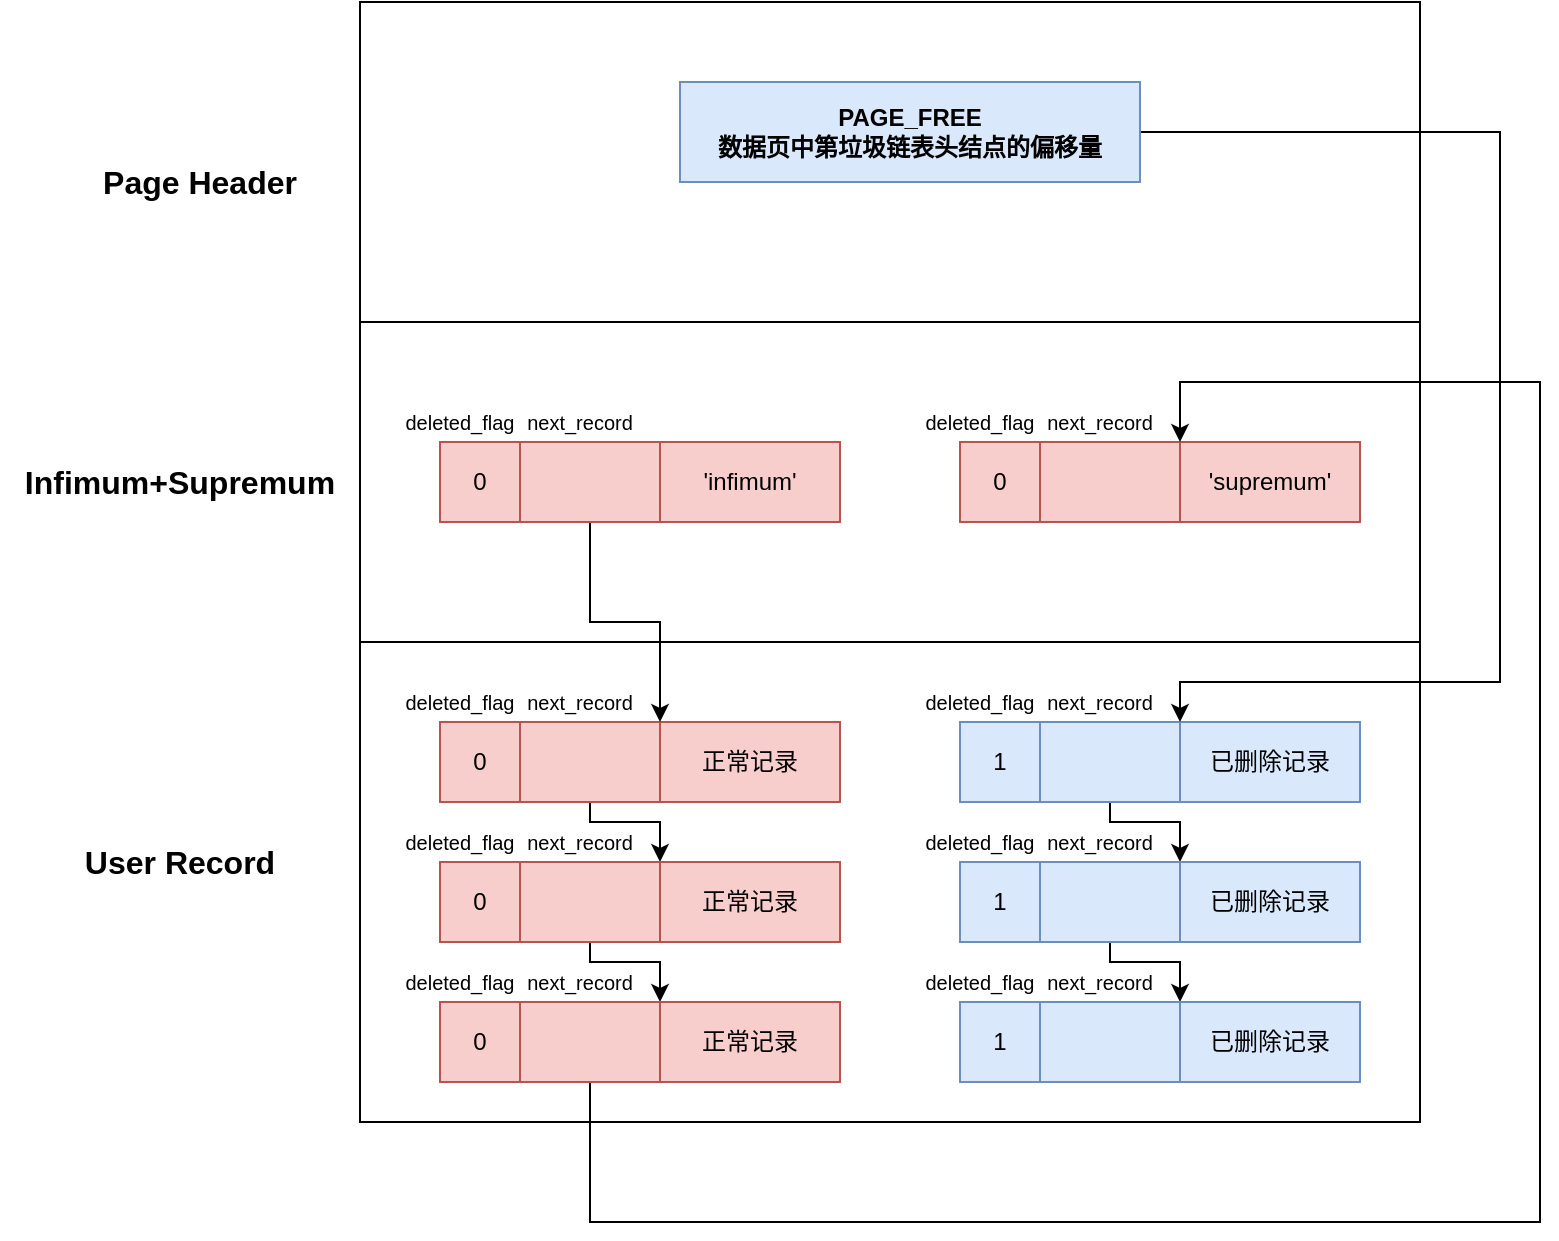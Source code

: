 <mxfile version="15.2.7" type="device"><diagram id="0_vy4YBXLjdg-Fivr_at" name="第 1 页"><mxGraphModel dx="1024" dy="1761" grid="1" gridSize="10" guides="1" tooltips="1" connect="1" arrows="1" fold="1" page="1" pageScale="1" pageWidth="827" pageHeight="1169" math="0" shadow="0"><root><mxCell id="0"/><mxCell id="1" parent="0"/><mxCell id="vsgk2WJ-PJaDkOgEDA4B-1" value="" style="rounded=0;whiteSpace=wrap;html=1;" vertex="1" parent="1"><mxGeometry x="200" y="110" width="530" height="240" as="geometry"/></mxCell><mxCell id="vsgk2WJ-PJaDkOgEDA4B-2" value="&lt;b&gt;&lt;font style=&quot;font-size: 16px&quot;&gt;User Record&lt;/font&gt;&lt;/b&gt;" style="text;html=1;strokeColor=none;fillColor=none;align=center;verticalAlign=middle;whiteSpace=wrap;rounded=0;" vertex="1" parent="1"><mxGeometry x="20" y="210" width="180" height="20" as="geometry"/></mxCell><mxCell id="vsgk2WJ-PJaDkOgEDA4B-3" value="0" style="rounded=0;whiteSpace=wrap;html=1;fillColor=#f8cecc;strokeColor=#b85450;" vertex="1" parent="1"><mxGeometry x="240" y="150" width="40" height="40" as="geometry"/></mxCell><mxCell id="vsgk2WJ-PJaDkOgEDA4B-4" value="&lt;font style=&quot;font-size: 10px&quot;&gt;deleted_flag&lt;/font&gt;" style="text;html=1;strokeColor=none;fillColor=none;align=center;verticalAlign=middle;whiteSpace=wrap;rounded=0;" vertex="1" parent="1"><mxGeometry x="230" y="130" width="40" height="20" as="geometry"/></mxCell><mxCell id="vsgk2WJ-PJaDkOgEDA4B-5" value="正常记录" style="rounded=0;whiteSpace=wrap;html=1;fillColor=#f8cecc;strokeColor=#b85450;" vertex="1" parent="1"><mxGeometry x="350" y="150" width="90" height="40" as="geometry"/></mxCell><mxCell id="vsgk2WJ-PJaDkOgEDA4B-78" style="edgeStyle=orthogonalEdgeStyle;rounded=0;orthogonalLoop=1;jettySize=auto;html=1;exitX=0.5;exitY=1;exitDx=0;exitDy=0;entryX=0;entryY=0;entryDx=0;entryDy=0;" edge="1" parent="1" source="vsgk2WJ-PJaDkOgEDA4B-12" target="vsgk2WJ-PJaDkOgEDA4B-54"><mxGeometry relative="1" as="geometry"><Array as="points"><mxPoint x="315" y="200"/><mxPoint x="350" y="200"/></Array></mxGeometry></mxCell><mxCell id="vsgk2WJ-PJaDkOgEDA4B-12" value="" style="rounded=0;whiteSpace=wrap;html=1;fillColor=#f8cecc;strokeColor=#b85450;" vertex="1" parent="1"><mxGeometry x="280" y="150" width="70" height="40" as="geometry"/></mxCell><mxCell id="vsgk2WJ-PJaDkOgEDA4B-13" value="&lt;font style=&quot;font-size: 10px&quot;&gt;next_record&lt;/font&gt;" style="text;html=1;strokeColor=none;fillColor=none;align=center;verticalAlign=middle;whiteSpace=wrap;rounded=0;" vertex="1" parent="1"><mxGeometry x="290" y="130" width="40" height="20" as="geometry"/></mxCell><mxCell id="vsgk2WJ-PJaDkOgEDA4B-24" value="" style="rounded=0;whiteSpace=wrap;html=1;" vertex="1" parent="1"><mxGeometry x="200" y="-50" width="530" height="160" as="geometry"/></mxCell><mxCell id="vsgk2WJ-PJaDkOgEDA4B-25" value="&lt;b&gt;&lt;font style=&quot;font-size: 16px&quot;&gt;Infimum+Supremum&lt;/font&gt;&lt;/b&gt;" style="text;html=1;strokeColor=none;fillColor=none;align=center;verticalAlign=middle;whiteSpace=wrap;rounded=0;" vertex="1" parent="1"><mxGeometry x="20" y="20" width="180" height="20" as="geometry"/></mxCell><mxCell id="vsgk2WJ-PJaDkOgEDA4B-26" value="0" style="rounded=0;whiteSpace=wrap;html=1;fillColor=#f8cecc;strokeColor=#b85450;" vertex="1" parent="1"><mxGeometry x="240" y="10" width="40" height="40" as="geometry"/></mxCell><mxCell id="vsgk2WJ-PJaDkOgEDA4B-27" value="&lt;font style=&quot;font-size: 10px&quot;&gt;deleted_flag&lt;/font&gt;" style="text;html=1;strokeColor=none;fillColor=none;align=center;verticalAlign=middle;whiteSpace=wrap;rounded=0;" vertex="1" parent="1"><mxGeometry x="230" y="-10" width="40" height="20" as="geometry"/></mxCell><mxCell id="vsgk2WJ-PJaDkOgEDA4B-28" value="'infimum'" style="rounded=0;whiteSpace=wrap;html=1;fillColor=#f8cecc;strokeColor=#b85450;" vertex="1" parent="1"><mxGeometry x="350" y="10" width="90" height="40" as="geometry"/></mxCell><mxCell id="vsgk2WJ-PJaDkOgEDA4B-77" style="edgeStyle=orthogonalEdgeStyle;rounded=0;orthogonalLoop=1;jettySize=auto;html=1;exitX=0.5;exitY=1;exitDx=0;exitDy=0;entryX=1;entryY=0;entryDx=0;entryDy=0;" edge="1" parent="1" source="vsgk2WJ-PJaDkOgEDA4B-29" target="vsgk2WJ-PJaDkOgEDA4B-12"><mxGeometry relative="1" as="geometry"/></mxCell><mxCell id="vsgk2WJ-PJaDkOgEDA4B-29" value="" style="rounded=0;whiteSpace=wrap;html=1;fillColor=#f8cecc;strokeColor=#b85450;" vertex="1" parent="1"><mxGeometry x="280" y="10" width="70" height="40" as="geometry"/></mxCell><mxCell id="vsgk2WJ-PJaDkOgEDA4B-30" value="&lt;font style=&quot;font-size: 10px&quot;&gt;next_record&lt;/font&gt;" style="text;html=1;strokeColor=none;fillColor=none;align=center;verticalAlign=middle;whiteSpace=wrap;rounded=0;" vertex="1" parent="1"><mxGeometry x="290" y="-10" width="40" height="20" as="geometry"/></mxCell><mxCell id="vsgk2WJ-PJaDkOgEDA4B-31" value="0" style="rounded=0;whiteSpace=wrap;html=1;fillColor=#f8cecc;strokeColor=#b85450;" vertex="1" parent="1"><mxGeometry x="500" y="10" width="40" height="40" as="geometry"/></mxCell><mxCell id="vsgk2WJ-PJaDkOgEDA4B-32" value="&lt;font style=&quot;font-size: 10px&quot;&gt;deleted_flag&lt;/font&gt;" style="text;html=1;strokeColor=none;fillColor=none;align=center;verticalAlign=middle;whiteSpace=wrap;rounded=0;" vertex="1" parent="1"><mxGeometry x="490" y="-10" width="40" height="20" as="geometry"/></mxCell><mxCell id="vsgk2WJ-PJaDkOgEDA4B-33" value="'supremum'" style="rounded=0;whiteSpace=wrap;html=1;fillColor=#f8cecc;strokeColor=#b85450;" vertex="1" parent="1"><mxGeometry x="610" y="10" width="90" height="40" as="geometry"/></mxCell><mxCell id="vsgk2WJ-PJaDkOgEDA4B-34" value="" style="rounded=0;whiteSpace=wrap;html=1;fillColor=#f8cecc;strokeColor=#b85450;" vertex="1" parent="1"><mxGeometry x="540" y="10" width="70" height="40" as="geometry"/></mxCell><mxCell id="vsgk2WJ-PJaDkOgEDA4B-35" value="&lt;font style=&quot;font-size: 10px&quot;&gt;next_record&lt;/font&gt;" style="text;html=1;strokeColor=none;fillColor=none;align=center;verticalAlign=middle;whiteSpace=wrap;rounded=0;" vertex="1" parent="1"><mxGeometry x="550" y="-10" width="40" height="20" as="geometry"/></mxCell><mxCell id="vsgk2WJ-PJaDkOgEDA4B-52" value="0" style="rounded=0;whiteSpace=wrap;html=1;fillColor=#f8cecc;strokeColor=#b85450;" vertex="1" parent="1"><mxGeometry x="240" y="220" width="40" height="40" as="geometry"/></mxCell><mxCell id="vsgk2WJ-PJaDkOgEDA4B-53" value="&lt;font style=&quot;font-size: 10px&quot;&gt;deleted_flag&lt;/font&gt;" style="text;html=1;strokeColor=none;fillColor=none;align=center;verticalAlign=middle;whiteSpace=wrap;rounded=0;" vertex="1" parent="1"><mxGeometry x="230" y="200" width="40" height="20" as="geometry"/></mxCell><mxCell id="vsgk2WJ-PJaDkOgEDA4B-54" value="正常记录" style="rounded=0;whiteSpace=wrap;html=1;fillColor=#f8cecc;strokeColor=#b85450;" vertex="1" parent="1"><mxGeometry x="350" y="220" width="90" height="40" as="geometry"/></mxCell><mxCell id="vsgk2WJ-PJaDkOgEDA4B-79" style="edgeStyle=orthogonalEdgeStyle;rounded=0;orthogonalLoop=1;jettySize=auto;html=1;exitX=0.5;exitY=1;exitDx=0;exitDy=0;entryX=0;entryY=0;entryDx=0;entryDy=0;" edge="1" parent="1" source="vsgk2WJ-PJaDkOgEDA4B-55" target="vsgk2WJ-PJaDkOgEDA4B-59"><mxGeometry relative="1" as="geometry"><Array as="points"><mxPoint x="315" y="270"/><mxPoint x="350" y="270"/></Array></mxGeometry></mxCell><mxCell id="vsgk2WJ-PJaDkOgEDA4B-55" value="" style="rounded=0;whiteSpace=wrap;html=1;fillColor=#f8cecc;strokeColor=#b85450;" vertex="1" parent="1"><mxGeometry x="280" y="220" width="70" height="40" as="geometry"/></mxCell><mxCell id="vsgk2WJ-PJaDkOgEDA4B-56" value="&lt;font style=&quot;font-size: 10px&quot;&gt;next_record&lt;/font&gt;" style="text;html=1;strokeColor=none;fillColor=none;align=center;verticalAlign=middle;whiteSpace=wrap;rounded=0;" vertex="1" parent="1"><mxGeometry x="290" y="200" width="40" height="20" as="geometry"/></mxCell><mxCell id="vsgk2WJ-PJaDkOgEDA4B-57" value="0" style="rounded=0;whiteSpace=wrap;html=1;fillColor=#f8cecc;strokeColor=#b85450;" vertex="1" parent="1"><mxGeometry x="240" y="290" width="40" height="40" as="geometry"/></mxCell><mxCell id="vsgk2WJ-PJaDkOgEDA4B-58" value="&lt;font style=&quot;font-size: 10px&quot;&gt;deleted_flag&lt;/font&gt;" style="text;html=1;strokeColor=none;fillColor=none;align=center;verticalAlign=middle;whiteSpace=wrap;rounded=0;" vertex="1" parent="1"><mxGeometry x="230" y="270" width="40" height="20" as="geometry"/></mxCell><mxCell id="vsgk2WJ-PJaDkOgEDA4B-59" value="正常记录" style="rounded=0;whiteSpace=wrap;html=1;fillColor=#f8cecc;strokeColor=#b85450;" vertex="1" parent="1"><mxGeometry x="350" y="290" width="90" height="40" as="geometry"/></mxCell><mxCell id="vsgk2WJ-PJaDkOgEDA4B-80" style="edgeStyle=orthogonalEdgeStyle;rounded=0;orthogonalLoop=1;jettySize=auto;html=1;exitX=0.5;exitY=1;exitDx=0;exitDy=0;entryX=0;entryY=0;entryDx=0;entryDy=0;" edge="1" parent="1" source="vsgk2WJ-PJaDkOgEDA4B-60" target="vsgk2WJ-PJaDkOgEDA4B-33"><mxGeometry relative="1" as="geometry"><Array as="points"><mxPoint x="315" y="400"/><mxPoint x="790" y="400"/><mxPoint x="790" y="-20"/><mxPoint x="610" y="-20"/></Array></mxGeometry></mxCell><mxCell id="vsgk2WJ-PJaDkOgEDA4B-60" value="" style="rounded=0;whiteSpace=wrap;html=1;fillColor=#f8cecc;strokeColor=#b85450;" vertex="1" parent="1"><mxGeometry x="280" y="290" width="70" height="40" as="geometry"/></mxCell><mxCell id="vsgk2WJ-PJaDkOgEDA4B-61" value="&lt;font style=&quot;font-size: 10px&quot;&gt;next_record&lt;/font&gt;" style="text;html=1;strokeColor=none;fillColor=none;align=center;verticalAlign=middle;whiteSpace=wrap;rounded=0;" vertex="1" parent="1"><mxGeometry x="290" y="270" width="40" height="20" as="geometry"/></mxCell><mxCell id="vsgk2WJ-PJaDkOgEDA4B-62" value="1" style="rounded=0;whiteSpace=wrap;html=1;fillColor=#dae8fc;strokeColor=#6c8ebf;" vertex="1" parent="1"><mxGeometry x="500" y="150" width="40" height="40" as="geometry"/></mxCell><mxCell id="vsgk2WJ-PJaDkOgEDA4B-63" value="&lt;font style=&quot;font-size: 10px&quot;&gt;deleted_flag&lt;/font&gt;" style="text;html=1;strokeColor=none;fillColor=none;align=center;verticalAlign=middle;whiteSpace=wrap;rounded=0;" vertex="1" parent="1"><mxGeometry x="490" y="130" width="40" height="20" as="geometry"/></mxCell><mxCell id="vsgk2WJ-PJaDkOgEDA4B-64" value="已删除记录" style="rounded=0;whiteSpace=wrap;html=1;fillColor=#dae8fc;strokeColor=#6c8ebf;" vertex="1" parent="1"><mxGeometry x="610" y="150" width="90" height="40" as="geometry"/></mxCell><mxCell id="vsgk2WJ-PJaDkOgEDA4B-87" style="edgeStyle=orthogonalEdgeStyle;rounded=0;orthogonalLoop=1;jettySize=auto;html=1;exitX=0.5;exitY=1;exitDx=0;exitDy=0;entryX=0;entryY=0;entryDx=0;entryDy=0;" edge="1" parent="1" source="vsgk2WJ-PJaDkOgEDA4B-65" target="vsgk2WJ-PJaDkOgEDA4B-69"><mxGeometry relative="1" as="geometry"><Array as="points"><mxPoint x="575" y="200"/><mxPoint x="610" y="200"/></Array></mxGeometry></mxCell><mxCell id="vsgk2WJ-PJaDkOgEDA4B-65" value="" style="rounded=0;whiteSpace=wrap;html=1;fillColor=#dae8fc;strokeColor=#6c8ebf;" vertex="1" parent="1"><mxGeometry x="540" y="150" width="70" height="40" as="geometry"/></mxCell><mxCell id="vsgk2WJ-PJaDkOgEDA4B-66" value="&lt;font style=&quot;font-size: 10px&quot;&gt;next_record&lt;/font&gt;" style="text;html=1;strokeColor=none;fillColor=none;align=center;verticalAlign=middle;whiteSpace=wrap;rounded=0;" vertex="1" parent="1"><mxGeometry x="550" y="130" width="40" height="20" as="geometry"/></mxCell><mxCell id="vsgk2WJ-PJaDkOgEDA4B-67" value="1" style="rounded=0;whiteSpace=wrap;html=1;fillColor=#dae8fc;strokeColor=#6c8ebf;" vertex="1" parent="1"><mxGeometry x="500" y="220" width="40" height="40" as="geometry"/></mxCell><mxCell id="vsgk2WJ-PJaDkOgEDA4B-68" value="&lt;font style=&quot;font-size: 10px&quot;&gt;deleted_flag&lt;/font&gt;" style="text;html=1;strokeColor=none;fillColor=none;align=center;verticalAlign=middle;whiteSpace=wrap;rounded=0;" vertex="1" parent="1"><mxGeometry x="490" y="200" width="40" height="20" as="geometry"/></mxCell><mxCell id="vsgk2WJ-PJaDkOgEDA4B-69" value="已删除记录" style="rounded=0;whiteSpace=wrap;html=1;fillColor=#dae8fc;strokeColor=#6c8ebf;" vertex="1" parent="1"><mxGeometry x="610" y="220" width="90" height="40" as="geometry"/></mxCell><mxCell id="vsgk2WJ-PJaDkOgEDA4B-88" style="edgeStyle=orthogonalEdgeStyle;rounded=0;orthogonalLoop=1;jettySize=auto;html=1;exitX=0.5;exitY=1;exitDx=0;exitDy=0;entryX=0;entryY=0;entryDx=0;entryDy=0;" edge="1" parent="1" source="vsgk2WJ-PJaDkOgEDA4B-70" target="vsgk2WJ-PJaDkOgEDA4B-74"><mxGeometry relative="1" as="geometry"><Array as="points"><mxPoint x="575" y="270"/><mxPoint x="610" y="270"/></Array></mxGeometry></mxCell><mxCell id="vsgk2WJ-PJaDkOgEDA4B-70" value="" style="rounded=0;whiteSpace=wrap;html=1;fillColor=#dae8fc;strokeColor=#6c8ebf;" vertex="1" parent="1"><mxGeometry x="540" y="220" width="70" height="40" as="geometry"/></mxCell><mxCell id="vsgk2WJ-PJaDkOgEDA4B-71" value="&lt;font style=&quot;font-size: 10px&quot;&gt;next_record&lt;/font&gt;" style="text;html=1;strokeColor=none;fillColor=none;align=center;verticalAlign=middle;whiteSpace=wrap;rounded=0;" vertex="1" parent="1"><mxGeometry x="550" y="200" width="40" height="20" as="geometry"/></mxCell><mxCell id="vsgk2WJ-PJaDkOgEDA4B-72" value="1" style="rounded=0;whiteSpace=wrap;html=1;fillColor=#dae8fc;strokeColor=#6c8ebf;" vertex="1" parent="1"><mxGeometry x="500" y="290" width="40" height="40" as="geometry"/></mxCell><mxCell id="vsgk2WJ-PJaDkOgEDA4B-73" value="&lt;font style=&quot;font-size: 10px&quot;&gt;deleted_flag&lt;/font&gt;" style="text;html=1;strokeColor=none;fillColor=none;align=center;verticalAlign=middle;whiteSpace=wrap;rounded=0;" vertex="1" parent="1"><mxGeometry x="490" y="270" width="40" height="20" as="geometry"/></mxCell><mxCell id="vsgk2WJ-PJaDkOgEDA4B-74" value="已删除记录" style="rounded=0;whiteSpace=wrap;html=1;fillColor=#dae8fc;strokeColor=#6c8ebf;" vertex="1" parent="1"><mxGeometry x="610" y="290" width="90" height="40" as="geometry"/></mxCell><mxCell id="vsgk2WJ-PJaDkOgEDA4B-75" value="" style="rounded=0;whiteSpace=wrap;html=1;fillColor=#dae8fc;strokeColor=#6c8ebf;" vertex="1" parent="1"><mxGeometry x="540" y="290" width="70" height="40" as="geometry"/></mxCell><mxCell id="vsgk2WJ-PJaDkOgEDA4B-76" value="&lt;font style=&quot;font-size: 10px&quot;&gt;next_record&lt;/font&gt;" style="text;html=1;strokeColor=none;fillColor=none;align=center;verticalAlign=middle;whiteSpace=wrap;rounded=0;" vertex="1" parent="1"><mxGeometry x="550" y="270" width="40" height="20" as="geometry"/></mxCell><mxCell id="vsgk2WJ-PJaDkOgEDA4B-83" value="" style="rounded=0;whiteSpace=wrap;html=1;" vertex="1" parent="1"><mxGeometry x="200" y="-210" width="530" height="160" as="geometry"/></mxCell><mxCell id="vsgk2WJ-PJaDkOgEDA4B-84" value="&lt;b&gt;&lt;font style=&quot;font-size: 16px&quot;&gt;Page Header&lt;/font&gt;&lt;/b&gt;" style="text;html=1;strokeColor=none;fillColor=none;align=center;verticalAlign=middle;whiteSpace=wrap;rounded=0;" vertex="1" parent="1"><mxGeometry x="30" y="-130" width="180" height="20" as="geometry"/></mxCell><mxCell id="vsgk2WJ-PJaDkOgEDA4B-86" style="edgeStyle=orthogonalEdgeStyle;rounded=0;orthogonalLoop=1;jettySize=auto;html=1;exitX=1;exitY=0.5;exitDx=0;exitDy=0;entryX=0;entryY=0;entryDx=0;entryDy=0;" edge="1" parent="1" source="vsgk2WJ-PJaDkOgEDA4B-85" target="vsgk2WJ-PJaDkOgEDA4B-64"><mxGeometry relative="1" as="geometry"><Array as="points"><mxPoint x="770" y="-145"/><mxPoint x="770" y="130"/><mxPoint x="610" y="130"/></Array></mxGeometry></mxCell><mxCell id="vsgk2WJ-PJaDkOgEDA4B-85" value="&lt;b&gt;PAGE_FREE&lt;br&gt;数据页中第垃圾链表头结点的偏移量&lt;/b&gt;" style="rounded=0;whiteSpace=wrap;html=1;fillColor=#dae8fc;strokeColor=#6c8ebf;" vertex="1" parent="1"><mxGeometry x="360" y="-170" width="230" height="50" as="geometry"/></mxCell></root></mxGraphModel></diagram></mxfile>